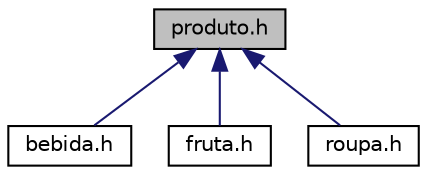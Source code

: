 digraph "produto.h"
{
  edge [fontname="Helvetica",fontsize="10",labelfontname="Helvetica",labelfontsize="10"];
  node [fontname="Helvetica",fontsize="10",shape=record];
  Node1 [label="produto.h",height=0.2,width=0.4,color="black", fillcolor="grey75", style="filled", fontcolor="black"];
  Node1 -> Node2 [dir="back",color="midnightblue",fontsize="10",style="solid",fontname="Helvetica"];
  Node2 [label="bebida.h",height=0.2,width=0.4,color="black", fillcolor="white", style="filled",URL="$bebida_8h.html",tooltip="Implementação da classe bebida. "];
  Node1 -> Node3 [dir="back",color="midnightblue",fontsize="10",style="solid",fontname="Helvetica"];
  Node3 [label="fruta.h",height=0.2,width=0.4,color="black", fillcolor="white", style="filled",URL="$fruta_8h.html",tooltip="Implementação da classe fruta. "];
  Node1 -> Node4 [dir="back",color="midnightblue",fontsize="10",style="solid",fontname="Helvetica"];
  Node4 [label="roupa.h",height=0.2,width=0.4,color="black", fillcolor="white", style="filled",URL="$roupa_8h.html",tooltip="Implementação da classe roupa. "];
}
